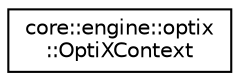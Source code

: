 digraph "Graphical Class Hierarchy"
{
 // LATEX_PDF_SIZE
  edge [fontname="Helvetica",fontsize="10",labelfontname="Helvetica",labelfontsize="10"];
  node [fontname="Helvetica",fontsize="10",shape=record];
  rankdir="LR";
  Node0 [label="core::engine::optix\l::OptiXContext",height=0.2,width=0.4,color="black", fillcolor="white", style="filled",URL="$d3/d32/classcore_1_1engine_1_1optix_1_1OptiXContext.html",tooltip=" "];
}
